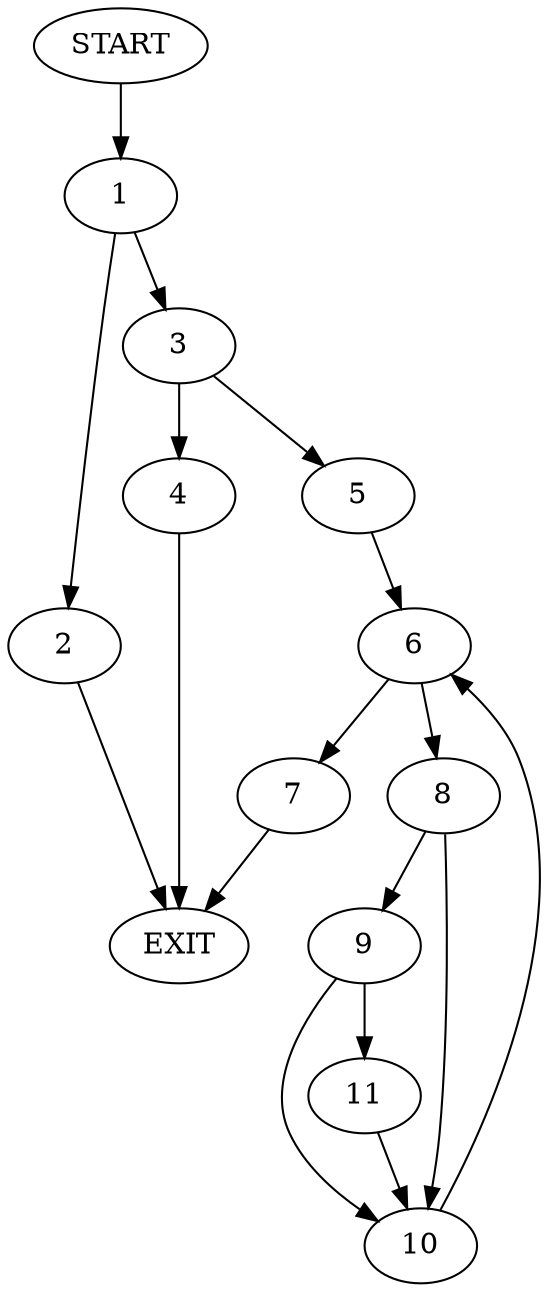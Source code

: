 digraph {
0 [label="START"]
12 [label="EXIT"]
0 -> 1
1 -> 2
1 -> 3
2 -> 12
3 -> 4
3 -> 5
5 -> 6
4 -> 12
6 -> 7
6 -> 8
7 -> 12
8 -> 9
8 -> 10
10 -> 6
9 -> 11
9 -> 10
11 -> 10
}
